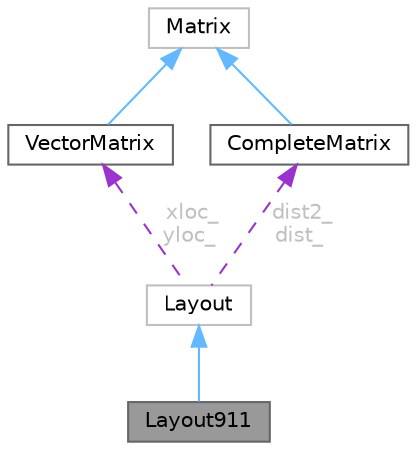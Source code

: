 digraph "Layout911"
{
 // LATEX_PDF_SIZE
  bgcolor="transparent";
  edge [fontname=Helvetica,fontsize=10,labelfontname=Helvetica,labelfontsize=10];
  node [fontname=Helvetica,fontsize=10,shape=box,height=0.2,width=0.4];
  Node1 [id="Node000001",label="Layout911",height=0.2,width=0.4,color="gray40", fillcolor="grey60", style="filled", fontcolor="black",tooltip=" "];
  Node2 -> Node1 [id="edge1_Node000001_Node000002",dir="back",color="steelblue1",style="solid",tooltip=" "];
  Node2 [id="Node000002",label="Layout",height=0.2,width=0.4,color="grey75", fillcolor="white", style="filled",URL="$class_layout.html",tooltip=" "];
  Node3 -> Node2 [id="edge2_Node000002_Node000003",dir="back",color="darkorchid3",style="dashed",tooltip=" ",label=" xloc_\nyloc_",fontcolor="grey" ];
  Node3 [id="Node000003",label="VectorMatrix",height=0.2,width=0.4,color="gray40", fillcolor="white", style="filled",URL="$class_vector_matrix.html",tooltip="An efficient implementation of a dynamically-allocated 1D array."];
  Node4 -> Node3 [id="edge3_Node000003_Node000004",dir="back",color="steelblue1",style="solid",tooltip=" "];
  Node4 [id="Node000004",label="Matrix",height=0.2,width=0.4,color="grey75", fillcolor="white", style="filled",URL="$class_matrix.html",tooltip=" "];
  Node5 -> Node2 [id="edge4_Node000002_Node000005",dir="back",color="darkorchid3",style="dashed",tooltip=" ",label=" dist2_\ndist_",fontcolor="grey" ];
  Node5 [id="Node000005",label="CompleteMatrix",height=0.2,width=0.4,color="gray40", fillcolor="white", style="filled",URL="$class_complete_matrix.html",tooltip="An efficient implementation of a dynamically-allocated 2D array."];
  Node4 -> Node5 [id="edge5_Node000005_Node000004",dir="back",color="steelblue1",style="solid",tooltip=" "];
}
